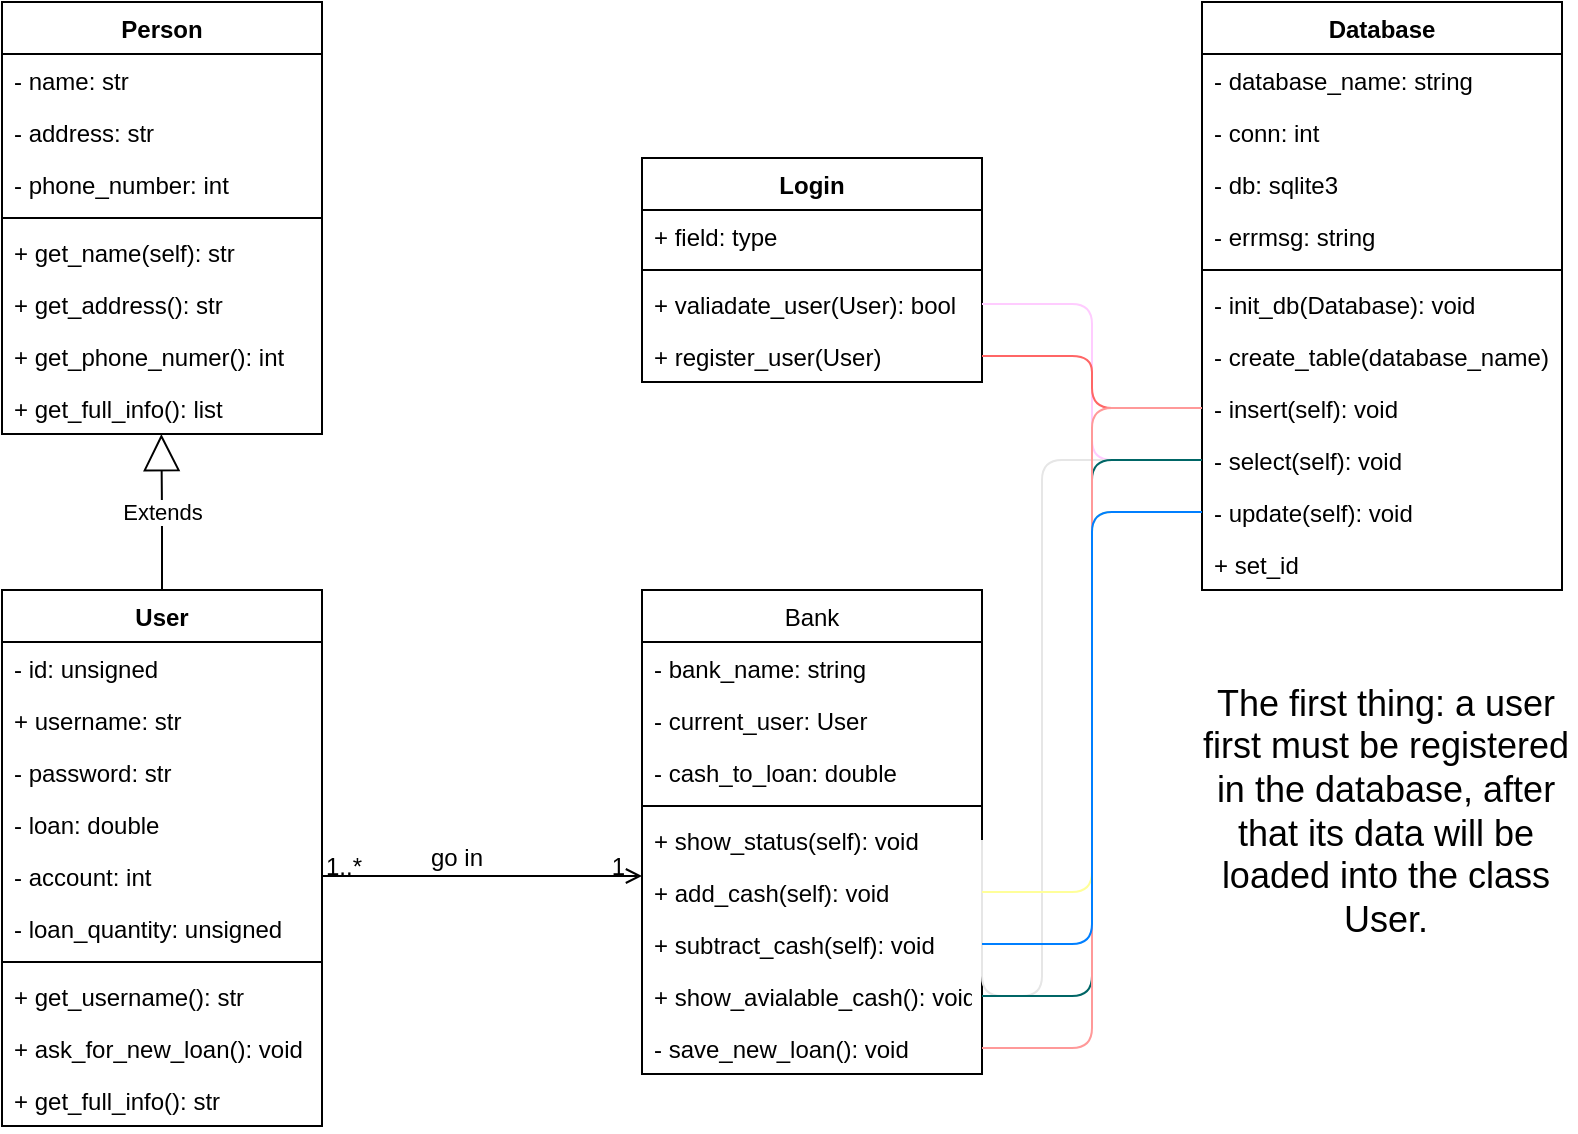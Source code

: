 <mxfile>
    <diagram id="C5RBs43oDa-KdzZeNtuy" name="UML">
        <mxGraphModel dx="798" dy="465" grid="1" gridSize="10" guides="1" tooltips="1" connect="1" arrows="1" fold="1" page="1" pageScale="1" pageWidth="827" pageHeight="1169" math="0" shadow="0">
            <root>
                <mxCell id="WIyWlLk6GJQsqaUBKTNV-0"/>
                <mxCell id="WIyWlLk6GJQsqaUBKTNV-1" parent="WIyWlLk6GJQsqaUBKTNV-0"/>
                <mxCell id="zkfFHV4jXpPFQw0GAbJ--17" value="Bank" style="swimlane;fontStyle=0;align=center;verticalAlign=top;childLayout=stackLayout;horizontal=1;startSize=26;horizontalStack=0;resizeParent=1;resizeLast=0;collapsible=1;marginBottom=0;rounded=0;shadow=0;strokeWidth=1;" parent="WIyWlLk6GJQsqaUBKTNV-1" vertex="1">
                    <mxGeometry x="360" y="334" width="170" height="242" as="geometry">
                        <mxRectangle x="550" y="140" width="160" height="26" as="alternateBounds"/>
                    </mxGeometry>
                </mxCell>
                <mxCell id="zkfFHV4jXpPFQw0GAbJ--18" value="- bank_name: string" style="text;align=left;verticalAlign=top;spacingLeft=4;spacingRight=4;overflow=hidden;rotatable=0;points=[[0,0.5],[1,0.5]];portConstraint=eastwest;" parent="zkfFHV4jXpPFQw0GAbJ--17" vertex="1">
                    <mxGeometry y="26" width="170" height="26" as="geometry"/>
                </mxCell>
                <mxCell id="zkfFHV4jXpPFQw0GAbJ--19" value="- current_user: User" style="text;align=left;verticalAlign=top;spacingLeft=4;spacingRight=4;overflow=hidden;rotatable=0;points=[[0,0.5],[1,0.5]];portConstraint=eastwest;rounded=0;shadow=0;html=0;" parent="zkfFHV4jXpPFQw0GAbJ--17" vertex="1">
                    <mxGeometry y="52" width="170" height="26" as="geometry"/>
                </mxCell>
                <mxCell id="zkfFHV4jXpPFQw0GAbJ--20" value="- cash_to_loan: double" style="text;align=left;verticalAlign=top;spacingLeft=4;spacingRight=4;overflow=hidden;rotatable=0;points=[[0,0.5],[1,0.5]];portConstraint=eastwest;rounded=0;shadow=0;html=0;" parent="zkfFHV4jXpPFQw0GAbJ--17" vertex="1">
                    <mxGeometry y="78" width="170" height="26" as="geometry"/>
                </mxCell>
                <mxCell id="zkfFHV4jXpPFQw0GAbJ--23" value="" style="line;html=1;strokeWidth=1;align=left;verticalAlign=middle;spacingTop=-1;spacingLeft=3;spacingRight=3;rotatable=0;labelPosition=right;points=[];portConstraint=eastwest;" parent="zkfFHV4jXpPFQw0GAbJ--17" vertex="1">
                    <mxGeometry y="104" width="170" height="8" as="geometry"/>
                </mxCell>
                <mxCell id="3" value="+ show_status(self): void" style="text;strokeColor=none;fillColor=none;align=left;verticalAlign=top;spacingLeft=4;spacingRight=4;overflow=hidden;rotatable=0;points=[[0,0.5],[1,0.5]];portConstraint=eastwest;" parent="zkfFHV4jXpPFQw0GAbJ--17" vertex="1">
                    <mxGeometry y="112" width="170" height="26" as="geometry"/>
                </mxCell>
                <mxCell id="2" value="+ add_cash(self): void" style="text;strokeColor=none;fillColor=none;align=left;verticalAlign=top;spacingLeft=4;spacingRight=4;overflow=hidden;rotatable=0;points=[[0,0.5],[1,0.5]];portConstraint=eastwest;" parent="zkfFHV4jXpPFQw0GAbJ--17" vertex="1">
                    <mxGeometry y="138" width="170" height="26" as="geometry"/>
                </mxCell>
                <mxCell id="1" value="+ subtract_cash(self): void" style="text;strokeColor=none;fillColor=none;align=left;verticalAlign=top;spacingLeft=4;spacingRight=4;overflow=hidden;rotatable=0;points=[[0,0.5],[1,0.5]];portConstraint=eastwest;" parent="zkfFHV4jXpPFQw0GAbJ--17" vertex="1">
                    <mxGeometry y="164" width="170" height="26" as="geometry"/>
                </mxCell>
                <mxCell id="d9v_KxIG_IaCyALXlLn7-10" value="+ show_avialable_cash(): void" style="text;strokeColor=none;fillColor=none;align=left;verticalAlign=top;spacingLeft=4;spacingRight=4;overflow=hidden;rotatable=0;points=[[0,0.5],[1,0.5]];portConstraint=eastwest;" parent="zkfFHV4jXpPFQw0GAbJ--17" vertex="1">
                    <mxGeometry y="190" width="170" height="26" as="geometry"/>
                </mxCell>
                <mxCell id="d9v_KxIG_IaCyALXlLn7-3" value="- save_new_loan(): void" style="text;align=left;verticalAlign=top;spacingLeft=4;spacingRight=4;overflow=hidden;rotatable=0;points=[[0,0.5],[1,0.5]];portConstraint=eastwest;" parent="zkfFHV4jXpPFQw0GAbJ--17" vertex="1">
                    <mxGeometry y="216" width="170" height="26" as="geometry"/>
                </mxCell>
                <mxCell id="zkfFHV4jXpPFQw0GAbJ--26" value="" style="endArrow=open;shadow=0;strokeWidth=1;rounded=0;endFill=1;edgeStyle=elbowEdgeStyle;elbow=vertical;exitX=1;exitY=0.5;exitDx=0;exitDy=0;" parent="WIyWlLk6GJQsqaUBKTNV-1" source="zkfFHV4jXpPFQw0GAbJ--3" target="zkfFHV4jXpPFQw0GAbJ--17" edge="1">
                    <mxGeometry x="0.5" y="41" relative="1" as="geometry">
                        <mxPoint x="210" y="507" as="sourcePoint"/>
                        <mxPoint x="530" y="390.1" as="targetPoint"/>
                        <mxPoint x="-40" y="32" as="offset"/>
                    </mxGeometry>
                </mxCell>
                <mxCell id="zkfFHV4jXpPFQw0GAbJ--27" value="1..*" style="resizable=0;align=left;verticalAlign=bottom;labelBackgroundColor=none;fontSize=12;" parent="zkfFHV4jXpPFQw0GAbJ--26" connectable="0" vertex="1">
                    <mxGeometry x="-1" relative="1" as="geometry">
                        <mxPoint y="4" as="offset"/>
                    </mxGeometry>
                </mxCell>
                <mxCell id="zkfFHV4jXpPFQw0GAbJ--28" value="1" style="resizable=0;align=right;verticalAlign=bottom;labelBackgroundColor=none;fontSize=12;" parent="zkfFHV4jXpPFQw0GAbJ--26" connectable="0" vertex="1">
                    <mxGeometry x="1" relative="1" as="geometry">
                        <mxPoint x="-7" y="4" as="offset"/>
                    </mxGeometry>
                </mxCell>
                <mxCell id="zkfFHV4jXpPFQw0GAbJ--29" value="go in" style="text;html=1;resizable=0;points=[];;align=center;verticalAlign=middle;labelBackgroundColor=none;rounded=0;shadow=0;strokeWidth=1;fontSize=12;" parent="zkfFHV4jXpPFQw0GAbJ--26" vertex="1" connectable="0">
                    <mxGeometry x="0.5" y="49" relative="1" as="geometry">
                        <mxPoint x="-53" y="40" as="offset"/>
                    </mxGeometry>
                </mxCell>
                <mxCell id="4" value="Login" style="swimlane;fontStyle=1;align=center;verticalAlign=top;childLayout=stackLayout;horizontal=1;startSize=26;horizontalStack=0;resizeParent=1;resizeParentMax=0;resizeLast=0;collapsible=1;marginBottom=0;" parent="WIyWlLk6GJQsqaUBKTNV-1" vertex="1">
                    <mxGeometry x="360" y="118" width="170" height="112" as="geometry"/>
                </mxCell>
                <mxCell id="5" value="+ field: type" style="text;strokeColor=none;fillColor=none;align=left;verticalAlign=top;spacingLeft=4;spacingRight=4;overflow=hidden;rotatable=0;points=[[0,0.5],[1,0.5]];portConstraint=eastwest;" parent="4" vertex="1">
                    <mxGeometry y="26" width="170" height="26" as="geometry"/>
                </mxCell>
                <mxCell id="6" value="" style="line;strokeWidth=1;fillColor=none;align=left;verticalAlign=middle;spacingTop=-1;spacingLeft=3;spacingRight=3;rotatable=0;labelPosition=right;points=[];portConstraint=eastwest;" parent="4" vertex="1">
                    <mxGeometry y="52" width="170" height="8" as="geometry"/>
                </mxCell>
                <mxCell id="7" value="+ valiadate_user(User): bool" style="text;strokeColor=none;fillColor=none;align=left;verticalAlign=top;spacingLeft=4;spacingRight=4;overflow=hidden;rotatable=0;points=[[0,0.5],[1,0.5]];portConstraint=eastwest;" parent="4" vertex="1">
                    <mxGeometry y="60" width="170" height="26" as="geometry"/>
                </mxCell>
                <mxCell id="12" value="+ register_user(User)" style="text;strokeColor=none;fillColor=none;align=left;verticalAlign=top;spacingLeft=4;spacingRight=4;overflow=hidden;rotatable=0;points=[[0,0.5],[1,0.5]];portConstraint=eastwest;" parent="4" vertex="1">
                    <mxGeometry y="86" width="170" height="26" as="geometry"/>
                </mxCell>
                <mxCell id="8" value="Database" style="swimlane;fontStyle=1;align=center;verticalAlign=top;childLayout=stackLayout;horizontal=1;startSize=26;horizontalStack=0;resizeParent=1;resizeParentMax=0;resizeLast=0;collapsible=1;marginBottom=0;" parent="WIyWlLk6GJQsqaUBKTNV-1" vertex="1">
                    <mxGeometry x="640" y="40" width="180" height="294" as="geometry"/>
                </mxCell>
                <mxCell id="9" value="- database_name: string" style="text;strokeColor=none;fillColor=none;align=left;verticalAlign=top;spacingLeft=4;spacingRight=4;overflow=hidden;rotatable=0;points=[[0,0.5],[1,0.5]];portConstraint=eastwest;" parent="8" vertex="1">
                    <mxGeometry y="26" width="180" height="26" as="geometry"/>
                </mxCell>
                <mxCell id="16" value="- conn: int" style="text;strokeColor=none;fillColor=none;align=left;verticalAlign=top;spacingLeft=4;spacingRight=4;overflow=hidden;rotatable=0;points=[[0,0.5],[1,0.5]];portConstraint=eastwest;" parent="8" vertex="1">
                    <mxGeometry y="52" width="180" height="26" as="geometry"/>
                </mxCell>
                <mxCell id="17" value="- db: sqlite3" style="text;strokeColor=none;fillColor=none;align=left;verticalAlign=top;spacingLeft=4;spacingRight=4;overflow=hidden;rotatable=0;points=[[0,0.5],[1,0.5]];portConstraint=eastwest;" parent="8" vertex="1">
                    <mxGeometry y="78" width="180" height="26" as="geometry"/>
                </mxCell>
                <mxCell id="18" value="- errmsg: string" style="text;strokeColor=none;fillColor=none;align=left;verticalAlign=top;spacingLeft=4;spacingRight=4;overflow=hidden;rotatable=0;points=[[0,0.5],[1,0.5]];portConstraint=eastwest;" parent="8" vertex="1">
                    <mxGeometry y="104" width="180" height="26" as="geometry"/>
                </mxCell>
                <mxCell id="10" value="" style="line;strokeWidth=1;fillColor=none;align=left;verticalAlign=middle;spacingTop=-1;spacingLeft=3;spacingRight=3;rotatable=0;labelPosition=right;points=[];portConstraint=eastwest;" parent="8" vertex="1">
                    <mxGeometry y="130" width="180" height="8" as="geometry"/>
                </mxCell>
                <mxCell id="11" value="- init_db(Database): void" style="text;strokeColor=none;fillColor=none;align=left;verticalAlign=top;spacingLeft=4;spacingRight=4;overflow=hidden;rotatable=0;points=[[0,0.5],[1,0.5]];portConstraint=eastwest;" parent="8" vertex="1">
                    <mxGeometry y="138" width="180" height="26" as="geometry"/>
                </mxCell>
                <mxCell id="23" value="- create_table(database_name)" style="text;strokeColor=none;fillColor=none;align=left;verticalAlign=top;spacingLeft=4;spacingRight=4;overflow=hidden;rotatable=0;points=[[0,0.5],[1,0.5]];portConstraint=eastwest;" parent="8" vertex="1">
                    <mxGeometry y="164" width="180" height="26" as="geometry"/>
                </mxCell>
                <mxCell id="19" value="- insert(self): void" style="text;strokeColor=none;fillColor=none;align=left;verticalAlign=top;spacingLeft=4;spacingRight=4;overflow=hidden;rotatable=0;points=[[0,0.5],[1,0.5]];portConstraint=eastwest;" parent="8" vertex="1">
                    <mxGeometry y="190" width="180" height="26" as="geometry"/>
                </mxCell>
                <mxCell id="20" value="- select(self): void" style="text;strokeColor=none;fillColor=none;align=left;verticalAlign=top;spacingLeft=4;spacingRight=4;overflow=hidden;rotatable=0;points=[[0,0.5],[1,0.5]];portConstraint=eastwest;" parent="8" vertex="1">
                    <mxGeometry y="216" width="180" height="26" as="geometry"/>
                </mxCell>
                <mxCell id="21" value="- update(self): void" style="text;strokeColor=none;fillColor=none;align=left;verticalAlign=top;spacingLeft=4;spacingRight=4;overflow=hidden;rotatable=0;points=[[0,0.5],[1,0.5]];portConstraint=eastwest;" parent="8" vertex="1">
                    <mxGeometry y="242" width="180" height="26" as="geometry"/>
                </mxCell>
                <mxCell id="31" value="+ set_id" style="text;strokeColor=none;fillColor=none;align=left;verticalAlign=top;spacingLeft=4;spacingRight=4;overflow=hidden;rotatable=0;points=[[0,0.5],[1,0.5]];portConstraint=eastwest;" parent="8" vertex="1">
                    <mxGeometry y="268" width="180" height="26" as="geometry"/>
                </mxCell>
                <mxCell id="22" value="" style="endArrow=none;html=1;entryX=1;entryY=0.5;entryDx=0;entryDy=0;exitX=0;exitY=0.5;exitDx=0;exitDy=0;strokeColor=#FFCCFF;edgeStyle=orthogonalEdgeStyle;elbow=vertical;" parent="WIyWlLk6GJQsqaUBKTNV-1" source="20" target="7" edge="1">
                    <mxGeometry width="50" height="50" relative="1" as="geometry">
                        <mxPoint x="390" y="600" as="sourcePoint"/>
                        <mxPoint x="440" y="550" as="targetPoint"/>
                    </mxGeometry>
                </mxCell>
                <mxCell id="24" value="" style="endArrow=none;html=1;exitX=0;exitY=0.5;exitDx=0;exitDy=0;entryX=1;entryY=0.5;entryDx=0;entryDy=0;strokeColor=#FF6666;edgeStyle=orthogonalEdgeStyle;elbow=vertical;" parent="WIyWlLk6GJQsqaUBKTNV-1" source="19" target="12" edge="1">
                    <mxGeometry width="50" height="50" relative="1" as="geometry">
                        <mxPoint x="600" y="785" as="sourcePoint"/>
                        <mxPoint x="640" y="427.1" as="targetPoint"/>
                    </mxGeometry>
                </mxCell>
                <mxCell id="d5ukzWjemIspLH6k9mYA-24" value="Person" style="swimlane;fontStyle=1;align=center;verticalAlign=top;childLayout=stackLayout;horizontal=1;startSize=26;horizontalStack=0;resizeParent=1;resizeParentMax=0;resizeLast=0;collapsible=1;marginBottom=0;" parent="WIyWlLk6GJQsqaUBKTNV-1" vertex="1">
                    <mxGeometry x="40" y="40" width="160" height="216" as="geometry"/>
                </mxCell>
                <mxCell id="d5ukzWjemIspLH6k9mYA-25" value="- name: str" style="text;strokeColor=none;fillColor=none;align=left;verticalAlign=top;spacingLeft=4;spacingRight=4;overflow=hidden;rotatable=0;points=[[0,0.5],[1,0.5]];portConstraint=eastwest;" parent="d5ukzWjemIspLH6k9mYA-24" vertex="1">
                    <mxGeometry y="26" width="160" height="26" as="geometry"/>
                </mxCell>
                <mxCell id="d5ukzWjemIspLH6k9mYA-34" value="- address: str" style="text;strokeColor=none;fillColor=none;align=left;verticalAlign=top;spacingLeft=4;spacingRight=4;overflow=hidden;rotatable=0;points=[[0,0.5],[1,0.5]];portConstraint=eastwest;" parent="d5ukzWjemIspLH6k9mYA-24" vertex="1">
                    <mxGeometry y="52" width="160" height="26" as="geometry"/>
                </mxCell>
                <mxCell id="d5ukzWjemIspLH6k9mYA-35" value="- phone_number: int" style="text;strokeColor=none;fillColor=none;align=left;verticalAlign=top;spacingLeft=4;spacingRight=4;overflow=hidden;rotatable=0;points=[[0,0.5],[1,0.5]];portConstraint=eastwest;" parent="d5ukzWjemIspLH6k9mYA-24" vertex="1">
                    <mxGeometry y="78" width="160" height="26" as="geometry"/>
                </mxCell>
                <mxCell id="d5ukzWjemIspLH6k9mYA-26" value="" style="line;strokeWidth=1;fillColor=none;align=left;verticalAlign=middle;spacingTop=-1;spacingLeft=3;spacingRight=3;rotatable=0;labelPosition=right;points=[];portConstraint=eastwest;" parent="d5ukzWjemIspLH6k9mYA-24" vertex="1">
                    <mxGeometry y="104" width="160" height="8" as="geometry"/>
                </mxCell>
                <mxCell id="d5ukzWjemIspLH6k9mYA-27" value="+ get_name(self): str" style="text;strokeColor=none;fillColor=none;align=left;verticalAlign=top;spacingLeft=4;spacingRight=4;overflow=hidden;rotatable=0;points=[[0,0.5],[1,0.5]];portConstraint=eastwest;" parent="d5ukzWjemIspLH6k9mYA-24" vertex="1">
                    <mxGeometry y="112" width="160" height="26" as="geometry"/>
                </mxCell>
                <mxCell id="d5ukzWjemIspLH6k9mYA-36" value="+ get_address(): str" style="text;strokeColor=none;fillColor=none;align=left;verticalAlign=top;spacingLeft=4;spacingRight=4;overflow=hidden;rotatable=0;points=[[0,0.5],[1,0.5]];portConstraint=eastwest;" parent="d5ukzWjemIspLH6k9mYA-24" vertex="1">
                    <mxGeometry y="138" width="160" height="26" as="geometry"/>
                </mxCell>
                <mxCell id="d5ukzWjemIspLH6k9mYA-37" value="+ get_phone_numer(): int" style="text;strokeColor=none;fillColor=none;align=left;verticalAlign=top;spacingLeft=4;spacingRight=4;overflow=hidden;rotatable=0;points=[[0,0.5],[1,0.5]];portConstraint=eastwest;" parent="d5ukzWjemIspLH6k9mYA-24" vertex="1">
                    <mxGeometry y="164" width="160" height="26" as="geometry"/>
                </mxCell>
                <mxCell id="d5ukzWjemIspLH6k9mYA-38" value="+ get_full_info(): list" style="text;strokeColor=none;fillColor=none;align=left;verticalAlign=top;spacingLeft=4;spacingRight=4;overflow=hidden;rotatable=0;points=[[0,0.5],[1,0.5]];portConstraint=eastwest;" parent="d5ukzWjemIspLH6k9mYA-24" vertex="1">
                    <mxGeometry y="190" width="160" height="26" as="geometry"/>
                </mxCell>
                <mxCell id="d5ukzWjemIspLH6k9mYA-28" value="User" style="swimlane;fontStyle=1;align=center;verticalAlign=top;childLayout=stackLayout;horizontal=1;startSize=26;horizontalStack=0;resizeParent=1;resizeParentMax=0;resizeLast=0;collapsible=1;marginBottom=0;" parent="WIyWlLk6GJQsqaUBKTNV-1" vertex="1">
                    <mxGeometry x="40" y="334" width="160" height="268" as="geometry"/>
                </mxCell>
                <mxCell id="d9v_KxIG_IaCyALXlLn7-18" value="- id: unsigned" style="text;align=left;verticalAlign=top;spacingLeft=4;spacingRight=4;overflow=hidden;rotatable=0;points=[[0,0.5],[1,0.5]];portConstraint=eastwest;" parent="d5ukzWjemIspLH6k9mYA-28" vertex="1">
                    <mxGeometry y="26" width="160" height="26" as="geometry"/>
                </mxCell>
                <mxCell id="d5ukzWjemIspLH6k9mYA-29" value="+ username: str" style="text;strokeColor=none;fillColor=none;align=left;verticalAlign=top;spacingLeft=4;spacingRight=4;overflow=hidden;rotatable=0;points=[[0,0.5],[1,0.5]];portConstraint=eastwest;" parent="d5ukzWjemIspLH6k9mYA-28" vertex="1">
                    <mxGeometry y="52" width="160" height="26" as="geometry"/>
                </mxCell>
                <mxCell id="d5ukzWjemIspLH6k9mYA-39" value="- password: str" style="text;strokeColor=none;fillColor=none;align=left;verticalAlign=top;spacingLeft=4;spacingRight=4;overflow=hidden;rotatable=0;points=[[0,0.5],[1,0.5]];portConstraint=eastwest;" parent="d5ukzWjemIspLH6k9mYA-28" vertex="1">
                    <mxGeometry y="78" width="160" height="26" as="geometry"/>
                </mxCell>
                <mxCell id="d9v_KxIG_IaCyALXlLn7-2" value="- loan: double" style="text;align=left;verticalAlign=top;spacingLeft=4;spacingRight=4;overflow=hidden;rotatable=0;points=[[0,0.5],[1,0.5]];portConstraint=eastwest;rounded=0;shadow=0;html=0;" parent="d5ukzWjemIspLH6k9mYA-28" vertex="1">
                    <mxGeometry y="104" width="160" height="26" as="geometry"/>
                </mxCell>
                <mxCell id="zkfFHV4jXpPFQw0GAbJ--3" value="- account: int" style="text;align=left;verticalAlign=top;spacingLeft=4;spacingRight=4;overflow=hidden;rotatable=0;points=[[0,0.5],[1,0.5]];portConstraint=eastwest;rounded=0;shadow=0;html=0;" parent="d5ukzWjemIspLH6k9mYA-28" vertex="1">
                    <mxGeometry y="130" width="160" height="26" as="geometry"/>
                </mxCell>
                <mxCell id="0" value="- loan_quantity: unsigned" style="text;strokeColor=none;fillColor=none;align=left;verticalAlign=top;spacingLeft=4;spacingRight=4;overflow=hidden;rotatable=0;points=[[0,0.5],[1,0.5]];portConstraint=eastwest;" parent="d5ukzWjemIspLH6k9mYA-28" vertex="1">
                    <mxGeometry y="156" width="160" height="26" as="geometry"/>
                </mxCell>
                <mxCell id="d5ukzWjemIspLH6k9mYA-30" value="" style="line;strokeWidth=1;fillColor=none;align=left;verticalAlign=middle;spacingTop=-1;spacingLeft=3;spacingRight=3;rotatable=0;labelPosition=right;points=[];portConstraint=eastwest;" parent="d5ukzWjemIspLH6k9mYA-28" vertex="1">
                    <mxGeometry y="182" width="160" height="8" as="geometry"/>
                </mxCell>
                <mxCell id="d5ukzWjemIspLH6k9mYA-31" value="+ get_username(): str" style="text;strokeColor=none;fillColor=none;align=left;verticalAlign=top;spacingLeft=4;spacingRight=4;overflow=hidden;rotatable=0;points=[[0,0.5],[1,0.5]];portConstraint=eastwest;" parent="d5ukzWjemIspLH6k9mYA-28" vertex="1">
                    <mxGeometry y="190" width="160" height="26" as="geometry"/>
                </mxCell>
                <mxCell id="d9v_KxIG_IaCyALXlLn7-6" value="+ ask_for_new_loan(): void" style="text;align=left;verticalAlign=top;spacingLeft=4;spacingRight=4;overflow=hidden;rotatable=0;points=[[0,0.5],[1,0.5]];portConstraint=eastwest;" parent="d5ukzWjemIspLH6k9mYA-28" vertex="1">
                    <mxGeometry y="216" width="160" height="26" as="geometry"/>
                </mxCell>
                <mxCell id="d5ukzWjemIspLH6k9mYA-40" value="+ get_full_info(): str" style="text;strokeColor=none;fillColor=none;align=left;verticalAlign=top;spacingLeft=4;spacingRight=4;overflow=hidden;rotatable=0;points=[[0,0.5],[1,0.5]];portConstraint=eastwest;" parent="d5ukzWjemIspLH6k9mYA-28" vertex="1">
                    <mxGeometry y="242" width="160" height="26" as="geometry"/>
                </mxCell>
                <mxCell id="d5ukzWjemIspLH6k9mYA-33" value="Extends" style="endArrow=block;endSize=16;endFill=0;html=1;exitX=0.5;exitY=0;exitDx=0;exitDy=0;entryX=0.498;entryY=1.001;entryDx=0;entryDy=0;entryPerimeter=0;edgeStyle=orthogonalEdgeStyle;elbow=vertical;" parent="WIyWlLk6GJQsqaUBKTNV-1" source="d5ukzWjemIspLH6k9mYA-28" target="d5ukzWjemIspLH6k9mYA-38" edge="1">
                    <mxGeometry width="160" relative="1" as="geometry">
                        <mxPoint x="135.0" y="328.1" as="sourcePoint"/>
                        <mxPoint x="135.92" y="255.714" as="targetPoint"/>
                    </mxGeometry>
                </mxCell>
                <mxCell id="26" value="" style="endArrow=none;html=1;exitX=1;exitY=0.5;exitDx=0;exitDy=0;entryX=0;entryY=0.5;entryDx=0;entryDy=0;edgeStyle=orthogonalEdgeStyle;strokeColor=#E6E6E6;" parent="WIyWlLk6GJQsqaUBKTNV-1" source="3" target="20" edge="1">
                    <mxGeometry width="50" height="50" relative="1" as="geometry">
                        <mxPoint x="600" y="470" as="sourcePoint"/>
                        <mxPoint x="650" y="420" as="targetPoint"/>
                        <Array as="points">
                            <mxPoint x="560" y="537"/>
                            <mxPoint x="560" y="269"/>
                        </Array>
                    </mxGeometry>
                </mxCell>
                <mxCell id="27" value="" style="endArrow=none;html=1;exitX=1;exitY=0.5;exitDx=0;exitDy=0;entryX=0;entryY=0.5;entryDx=0;entryDy=0;edgeStyle=orthogonalEdgeStyle;strokeColor=#FFFF99;" parent="WIyWlLk6GJQsqaUBKTNV-1" source="2" target="21" edge="1">
                    <mxGeometry width="50" height="50" relative="1" as="geometry">
                        <mxPoint x="650" y="500" as="sourcePoint"/>
                        <mxPoint x="700" y="450" as="targetPoint"/>
                    </mxGeometry>
                </mxCell>
                <mxCell id="28" value="" style="endArrow=none;html=1;exitX=1;exitY=0.5;exitDx=0;exitDy=0;entryX=0;entryY=0.5;entryDx=0;entryDy=0;edgeStyle=orthogonalEdgeStyle;strokeColor=#006666;" parent="WIyWlLk6GJQsqaUBKTNV-1" source="d9v_KxIG_IaCyALXlLn7-10" target="20" edge="1">
                    <mxGeometry width="50" height="50" relative="1" as="geometry">
                        <mxPoint x="680" y="570" as="sourcePoint"/>
                        <mxPoint x="730" y="520" as="targetPoint"/>
                    </mxGeometry>
                </mxCell>
                <mxCell id="29" value="" style="endArrow=none;html=1;exitX=1;exitY=0.5;exitDx=0;exitDy=0;entryX=0;entryY=0.5;entryDx=0;entryDy=0;edgeStyle=orthogonalEdgeStyle;strokeColor=#FF9999;" parent="WIyWlLk6GJQsqaUBKTNV-1" source="d9v_KxIG_IaCyALXlLn7-3" target="19" edge="1">
                    <mxGeometry width="50" height="50" relative="1" as="geometry">
                        <mxPoint x="660" y="690" as="sourcePoint"/>
                        <mxPoint x="710" y="640" as="targetPoint"/>
                    </mxGeometry>
                </mxCell>
                <mxCell id="30" value="" style="endArrow=none;html=1;exitX=1;exitY=0.5;exitDx=0;exitDy=0;entryX=0;entryY=0.5;entryDx=0;entryDy=0;edgeStyle=orthogonalEdgeStyle;strokeColor=#007FFF;" parent="WIyWlLk6GJQsqaUBKTNV-1" source="1" target="21" edge="1">
                    <mxGeometry width="50" height="50" relative="1" as="geometry">
                        <mxPoint x="750" y="650" as="sourcePoint"/>
                        <mxPoint x="800" y="600" as="targetPoint"/>
                    </mxGeometry>
                </mxCell>
                <mxCell id="33" value="&lt;font style=&quot;font-size: 18px&quot;&gt;The first thing: a user first must be registered in the database, after that its data will be loaded into the class User.&lt;/font&gt;" style="text;html=1;strokeColor=none;fillColor=none;align=center;verticalAlign=middle;whiteSpace=wrap;rounded=0;" parent="WIyWlLk6GJQsqaUBKTNV-1" vertex="1">
                    <mxGeometry x="637" y="380" width="190" height="130" as="geometry"/>
                </mxCell>
            </root>
        </mxGraphModel>
    </diagram>
    <diagram id="Yv4DUbc0BsLuwM5A2ZuV" name="GUI">
        &#xa;        &#xa;        &#xa;&#xa;&#xa;
        <mxGraphModel dx="1054" dy="465" grid="1" gridSize="10" guides="1" tooltips="1" connect="1" arrows="1" fold="1" page="1" pageScale="1" pageWidth="850" pageHeight="1100" math="0" shadow="0">
            &#xa;            &#xa;            &#xa;&#xa;&#xa;
            <root>
                &#xa;                &#xa;                &#xa;&#xa;&#xa;
                <mxCell id="b-PSgQge5PIT5qciGYAW-0"/>
                &#xa;                &#xa;                &#xa;&#xa;&#xa;
                <mxCell id="b-PSgQge5PIT5qciGYAW-1" parent="b-PSgQge5PIT5qciGYAW-0"/>
                &#xa;                &#xa;                &#xa;&#xa;&#xa;
                <mxCell id="b-PSgQge5PIT5qciGYAW-2" value="" style="whiteSpace=wrap;html=1;aspect=fixed;" parent="b-PSgQge5PIT5qciGYAW-1" vertex="1">
                    &#xa;                    &#xa;                    &#xa;&#xa;&#xa;
                    <mxGeometry x="255" width="340" height="340" as="geometry"/>
                    &#xa;                    &#xa;                    &#xa;&#xa;&#xa;
                </mxCell>
                &#xa;                &#xa;                &#xa;&#xa;&#xa;
                <mxCell id="b-PSgQge5PIT5qciGYAW-3" value="&lt;font style=&quot;font-size: 14px&quot;&gt;&lt;b&gt;Menu&lt;/b&gt;&lt;/font&gt;" style="text;html=1;strokeColor=none;fillColor=none;align=center;verticalAlign=middle;whiteSpace=wrap;rounded=0;" parent="b-PSgQge5PIT5qciGYAW-1" vertex="1">
                    &#xa;                    &#xa;                    &#xa;&#xa;&#xa;
                    <mxGeometry x="405" width="40" height="20" as="geometry"/>
                    &#xa;                    &#xa;                    &#xa;&#xa;&#xa;
                </mxCell>
                &#xa;                &#xa;                &#xa;&#xa;&#xa;
                <mxCell id="b-PSgQge5PIT5qciGYAW-4" value="Text" style="text;html=1;strokeColor=none;fillColor=none;align=center;verticalAlign=middle;whiteSpace=wrap;rounded=0;" parent="b-PSgQge5PIT5qciGYAW-1" vertex="1">
                    &#xa;                    &#xa;                    &#xa;&#xa;&#xa;
                    <mxGeometry x="405" y="40" width="40" height="20" as="geometry"/>
                    &#xa;                    &#xa;                    &#xa;&#xa;&#xa;
                </mxCell>
                &#xa;                &#xa;                &#xa;&#xa;&#xa;
                <mxCell id="b-PSgQge5PIT5qciGYAW-5" value="Text" style="text;html=1;strokeColor=none;fillColor=none;align=center;verticalAlign=middle;whiteSpace=wrap;rounded=0;" parent="b-PSgQge5PIT5qciGYAW-1" vertex="1">
                    &#xa;                    &#xa;                    &#xa;&#xa;&#xa;
                    <mxGeometry x="405" y="80" width="40" height="20" as="geometry"/>
                    &#xa;                    &#xa;                    &#xa;&#xa;&#xa;
                </mxCell>
                &#xa;                &#xa;                &#xa;&#xa;&#xa;
                <mxCell id="b-PSgQge5PIT5qciGYAW-6" value="Text" style="text;html=1;strokeColor=none;fillColor=none;align=center;verticalAlign=middle;whiteSpace=wrap;rounded=0;" parent="b-PSgQge5PIT5qciGYAW-1" vertex="1">
                    &#xa;                    &#xa;                    &#xa;&#xa;&#xa;
                    <mxGeometry x="405" y="120" width="40" height="20" as="geometry"/>
                    &#xa;                    &#xa;                    &#xa;&#xa;&#xa;
                </mxCell>
                &#xa;                &#xa;                &#xa;&#xa;&#xa;
                <mxCell id="b-PSgQge5PIT5qciGYAW-8" value="Text" style="text;html=1;strokeColor=none;fillColor=none;align=center;verticalAlign=middle;whiteSpace=wrap;rounded=0;" parent="b-PSgQge5PIT5qciGYAW-1" vertex="1">
                    &#xa;                    &#xa;                    &#xa;&#xa;&#xa;
                    <mxGeometry x="405" y="160" width="40" height="20" as="geometry"/>
                    &#xa;                    &#xa;                    &#xa;&#xa;&#xa;
                </mxCell>
                &#xa;                &#xa;                &#xa;&#xa;&#xa;
                <mxCell id="b-PSgQge5PIT5qciGYAW-9" value="Text" style="text;html=1;strokeColor=none;fillColor=none;align=center;verticalAlign=middle;whiteSpace=wrap;rounded=0;" parent="b-PSgQge5PIT5qciGYAW-1" vertex="1">
                    &#xa;                    &#xa;                    &#xa;&#xa;&#xa;
                    <mxGeometry x="405" y="200" width="40" height="20" as="geometry"/>
                    &#xa;                    &#xa;                    &#xa;&#xa;&#xa;
                </mxCell>
                &#xa;                &#xa;                &#xa;&#xa;&#xa;
                <mxCell id="b-PSgQge5PIT5qciGYAW-10" value="Text" style="text;html=1;strokeColor=none;fillColor=none;align=center;verticalAlign=middle;whiteSpace=wrap;rounded=0;" parent="b-PSgQge5PIT5qciGYAW-1" vertex="1">
                    &#xa;                    &#xa;                    &#xa;&#xa;&#xa;
                    <mxGeometry x="405" y="240" width="40" height="20" as="geometry"/>
                    &#xa;                    &#xa;                    &#xa;&#xa;&#xa;
                </mxCell>
                &#xa;                &#xa;                &#xa;&#xa;&#xa;
            </root>
            &#xa;            &#xa;            &#xa;&#xa;&#xa;
        </mxGraphModel>
        &#xa;        &#xa;        &#xa;&#xa;&#xa;
    </diagram>
</mxfile>